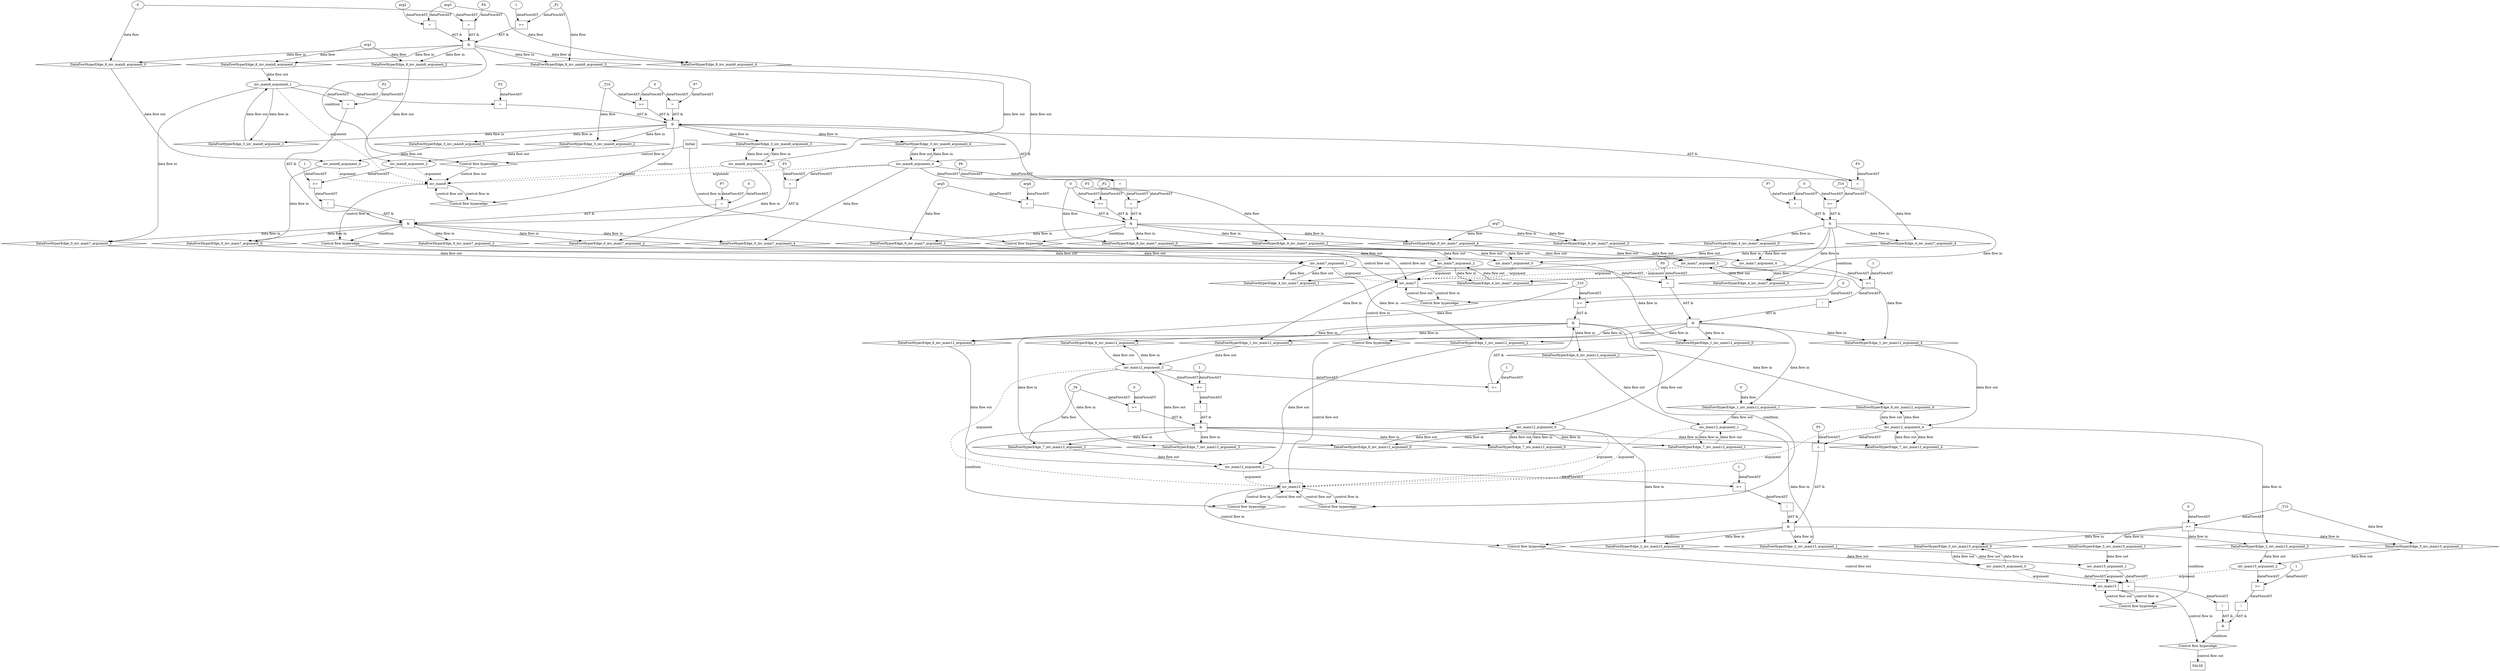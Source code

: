 digraph dag {
"inv_main12" [label="inv_main12" nodeName="inv_main12" class=cfn  shape="rect"];
"inv_main15" [label="inv_main15" nodeName="inv_main15" class=cfn  shape="rect"];
"inv_main7" [label="inv_main7" nodeName="inv_main7" class=cfn  shape="rect"];
"inv_main8" [label="inv_main8" nodeName="inv_main8" class=cfn  shape="rect"];
FALSE [label="FALSE" nodeName=FALSE class=cfn  shape="rect"];
Initial [label="Initial" nodeName=Initial class=cfn  shape="rect"];
ControlFowHyperEdge_0 [label="Control flow hyperedge" nodeName=ControlFowHyperEdge_0 class=controlFlowHyperEdge shape="diamond"];
"inv_main8" -> ControlFowHyperEdge_0 [label="control flow in"]
ControlFowHyperEdge_0 -> "inv_main7" [label="control flow out"]
ControlFowHyperEdge_1 [label="Control flow hyperedge" nodeName=ControlFowHyperEdge_1 class=controlFlowHyperEdge shape="diamond"];
"inv_main7" -> ControlFowHyperEdge_1 [label="control flow in"]
ControlFowHyperEdge_1 -> "inv_main12" [label="control flow out"]
ControlFowHyperEdge_2 [label="Control flow hyperedge" nodeName=ControlFowHyperEdge_2 class=controlFlowHyperEdge shape="diamond"];
"inv_main12" -> ControlFowHyperEdge_2 [label="control flow in"]
ControlFowHyperEdge_2 -> "inv_main15" [label="control flow out"]
ControlFowHyperEdge_3 [label="Control flow hyperedge" nodeName=ControlFowHyperEdge_3 class=controlFlowHyperEdge shape="diamond"];
"inv_main8" -> ControlFowHyperEdge_3 [label="control flow in"]
ControlFowHyperEdge_3 -> "inv_main8" [label="control flow out"]
ControlFowHyperEdge_4 [label="Control flow hyperedge" nodeName=ControlFowHyperEdge_4 class=controlFlowHyperEdge shape="diamond"];
"inv_main7" -> ControlFowHyperEdge_4 [label="control flow in"]
ControlFowHyperEdge_4 -> "inv_main7" [label="control flow out"]
ControlFowHyperEdge_5 [label="Control flow hyperedge" nodeName=ControlFowHyperEdge_5 class=controlFlowHyperEdge shape="diamond"];
"inv_main15" -> ControlFowHyperEdge_5 [label="control flow in"]
ControlFowHyperEdge_5 -> "inv_main15" [label="control flow out"]
ControlFowHyperEdge_6 [label="Control flow hyperedge" nodeName=ControlFowHyperEdge_6 class=controlFlowHyperEdge shape="diamond"];
"inv_main12" -> ControlFowHyperEdge_6 [label="control flow in"]
ControlFowHyperEdge_6 -> "inv_main12" [label="control flow out"]
ControlFowHyperEdge_7 [label="Control flow hyperedge" nodeName=ControlFowHyperEdge_7 class=controlFlowHyperEdge shape="diamond"];
"inv_main12" -> ControlFowHyperEdge_7 [label="control flow in"]
ControlFowHyperEdge_7 -> "inv_main12" [label="control flow out"]
ControlFowHyperEdge_8 [label="Control flow hyperedge" nodeName=ControlFowHyperEdge_8 class=controlFlowHyperEdge shape="diamond"];
"Initial" -> ControlFowHyperEdge_8 [label="control flow in"]
ControlFowHyperEdge_8 -> "inv_main8" [label="control flow out"]
ControlFowHyperEdge_9 [label="Control flow hyperedge" nodeName=ControlFowHyperEdge_9 class=controlFlowHyperEdge shape="diamond"];
"Initial" -> ControlFowHyperEdge_9 [label="control flow in"]
ControlFowHyperEdge_9 -> "inv_main7" [label="control flow out"]
ControlFowHyperEdge_10 [label="Control flow hyperedge" nodeName=ControlFowHyperEdge_10 class=controlFlowHyperEdge shape="diamond"];
"inv_main15" -> ControlFowHyperEdge_10 [label="control flow in"]
ControlFowHyperEdge_10 -> "FALSE" [label="control flow out"]
"inv_main7_argument_0" [label="inv_main7_argument_0" nodeName=argument0 class=argument  head="inv_main7" shape="oval"];
"inv_main7_argument_0" -> "inv_main7"[label="argument" style="dashed"]
"inv_main7_argument_1" [label="inv_main7_argument_1" nodeName=argument1 class=argument  head="inv_main7" shape="oval"];
"inv_main7_argument_1" -> "inv_main7"[label="argument" style="dashed"]
"inv_main7_argument_2" [label="inv_main7_argument_2" nodeName=argument2 class=argument  head="inv_main7" shape="oval"];
"inv_main7_argument_2" -> "inv_main7"[label="argument" style="dashed"]
"inv_main7_argument_3" [label="inv_main7_argument_3" nodeName=argument3 class=argument  head="inv_main7" shape="oval"];
"inv_main7_argument_3" -> "inv_main7"[label="argument" style="dashed"]
"inv_main7_argument_4" [label="inv_main7_argument_4" nodeName=argument4 class=argument  head="inv_main7" shape="oval"];
"inv_main7_argument_4" -> "inv_main7"[label="argument" style="dashed"]
"inv_main8_argument_0" [label="inv_main8_argument_0" nodeName=argument0 class=argument  head="inv_main8" shape="oval"];
"inv_main8_argument_0" -> "inv_main8"[label="argument" style="dashed"]
"inv_main8_argument_1" [label="inv_main8_argument_1" nodeName=argument1 class=argument  head="inv_main8" shape="oval"];
"inv_main8_argument_1" -> "inv_main8"[label="argument" style="dashed"]
"inv_main8_argument_2" [label="inv_main8_argument_2" nodeName=argument2 class=argument  head="inv_main8" shape="oval"];
"inv_main8_argument_2" -> "inv_main8"[label="argument" style="dashed"]
"inv_main8_argument_3" [label="inv_main8_argument_3" nodeName=argument3 class=argument  head="inv_main8" shape="oval"];
"inv_main8_argument_3" -> "inv_main8"[label="argument" style="dashed"]
"inv_main8_argument_4" [label="inv_main8_argument_4" nodeName=argument4 class=argument  head="inv_main8" shape="oval"];
"inv_main8_argument_4" -> "inv_main8"[label="argument" style="dashed"]
"inv_main12_argument_0" [label="inv_main12_argument_0" nodeName=argument0 class=argument  head="inv_main12" shape="oval"];
"inv_main12_argument_0" -> "inv_main12"[label="argument" style="dashed"]
"inv_main12_argument_1" [label="inv_main12_argument_1" nodeName=argument1 class=argument  head="inv_main12" shape="oval"];
"inv_main12_argument_1" -> "inv_main12"[label="argument" style="dashed"]
"inv_main12_argument_2" [label="inv_main12_argument_2" nodeName=argument2 class=argument  head="inv_main12" shape="oval"];
"inv_main12_argument_2" -> "inv_main12"[label="argument" style="dashed"]
"inv_main12_argument_3" [label="inv_main12_argument_3" nodeName=argument3 class=argument  head="inv_main12" shape="oval"];
"inv_main12_argument_3" -> "inv_main12"[label="argument" style="dashed"]
"inv_main12_argument_4" [label="inv_main12_argument_4" nodeName=argument4 class=argument  head="inv_main12" shape="oval"];
"inv_main12_argument_4" -> "inv_main12"[label="argument" style="dashed"]
"inv_main15_argument_0" [label="inv_main15_argument_0" nodeName=argument0 class=argument  head="inv_main15" shape="oval"];
"inv_main15_argument_0" -> "inv_main15"[label="argument" style="dashed"]
"inv_main15_argument_1" [label="inv_main15_argument_1" nodeName=argument1 class=argument  head="inv_main15" shape="oval"];
"inv_main15_argument_1" -> "inv_main15"[label="argument" style="dashed"]
"inv_main15_argument_2" [label="inv_main15_argument_2" nodeName=argument2 class=argument  head="inv_main15" shape="oval"];
"inv_main15_argument_2" -> "inv_main15"[label="argument" style="dashed"]

"xxxinv_main7___inv_main8_0xxx_and" [label="&" nodeName="xxxinv_main7___inv_main8_0xxx_and" class=Operator shape="rect"];
"xxxinv_main7___inv_main8_0xxxguard_0_node_0" [label="!" nodeName="xxxinv_main7___inv_main8_0xxxguard_0_node_0" class=Operator shape="rect"];
"xxxinv_main7___inv_main8_0xxxguard_0_node_1" [label=">=" nodeName="xxxinv_main7___inv_main8_0xxxguard_0_node_1" class=Operator  shape="rect"];
"xxxinv_main7___inv_main8_0xxxguard_0_node_3" [label="1" nodeName="xxxinv_main7___inv_main8_0xxxguard_0_node_3" class=Literal ];
"xxxinv_main7___inv_main8_0xxxguard_0_node_1" -> "xxxinv_main7___inv_main8_0xxxguard_0_node_0"[label="dataFlowAST"]
"inv_main8_argument_2" -> "xxxinv_main7___inv_main8_0xxxguard_0_node_1"[label="dataFlowAST"]
"xxxinv_main7___inv_main8_0xxxguard_0_node_3" -> "xxxinv_main7___inv_main8_0xxxguard_0_node_1"[label="dataFlowAST"]

"xxxinv_main7___inv_main8_0xxxguard_0_node_0" -> "xxxinv_main7___inv_main8_0xxx_and" [label="AST &"];
"xxxinv_main7___inv_main8_0xxxguard1_node_0" [label="=" nodeName="xxxinv_main7___inv_main8_0xxxguard1_node_0" class=Operator  shape="rect"];
"xxxinv_main7___inv_main8_0xxxguard1_node_1" [label="P2" nodeName="xxxinv_main7___inv_main8_0xxxguard1_node_1" class=Constant ];
"xxxinv_main7___inv_main8_0xxxguard1_node_1" -> "xxxinv_main7___inv_main8_0xxxguard1_node_0"[label="dataFlowAST"]
"inv_main8_argument_1" -> "xxxinv_main7___inv_main8_0xxxguard1_node_0"[label="dataFlowAST"]

"xxxinv_main7___inv_main8_0xxxguard1_node_0" -> "xxxinv_main7___inv_main8_0xxx_and" [label="AST &"];
"xxxinv_main7___inv_main8_0xxxguard2_node_0" [label="=" nodeName="xxxinv_main7___inv_main8_0xxxguard2_node_0" class=Operator  shape="rect"];
"xxxinv_main7___inv_main8_0xxxguard2_node_1" [label="P7" nodeName="xxxinv_main7___inv_main8_0xxxguard2_node_1" class=Constant ];
"xxxinv_main7___inv_main8_0xxxguard2_node_2" [label="0" nodeName="xxxinv_main7___inv_main8_0xxxguard2_node_2" class=Literal ];
"xxxinv_main7___inv_main8_0xxxguard2_node_1" -> "xxxinv_main7___inv_main8_0xxxguard2_node_0"[label="dataFlowAST"]
"xxxinv_main7___inv_main8_0xxxguard2_node_2" -> "xxxinv_main7___inv_main8_0xxxguard2_node_0"[label="dataFlowAST"]

"xxxinv_main7___inv_main8_0xxxguard2_node_0" -> "xxxinv_main7___inv_main8_0xxx_and" [label="AST &"];
"xxxinv_main7___inv_main8_0xxxguard3_node_0" [label="=" nodeName="xxxinv_main7___inv_main8_0xxxguard3_node_0" class=Operator  shape="rect"];
"xxxinv_main7___inv_main8_0xxxguard3_node_1" [label="P3" nodeName="xxxinv_main7___inv_main8_0xxxguard3_node_1" class=Constant ];
"xxxinv_main7___inv_main8_0xxxguard3_node_1" -> "xxxinv_main7___inv_main8_0xxxguard3_node_0"[label="dataFlowAST"]
"inv_main8_argument_4" -> "xxxinv_main7___inv_main8_0xxxguard3_node_0"[label="dataFlowAST"]

"xxxinv_main7___inv_main8_0xxxguard3_node_0" -> "xxxinv_main7___inv_main8_0xxx_and" [label="AST &"];
"xxxinv_main7___inv_main8_0xxx_and" -> "ControlFowHyperEdge_0" [label="condition"];

"inv_main8_argument_4" -> "DataFowHyperEdge_0_inv_main7_argument_4" [label="data flow"];
"xxxinv_main12___inv_main7_1xxx_and" [label="&" nodeName="xxxinv_main12___inv_main7_1xxx_and" class=Operator shape="rect"];
"xxxinv_main12___inv_main7_1xxxguard_0_node_0" [label="!" nodeName="xxxinv_main12___inv_main7_1xxxguard_0_node_0" class=Operator shape="rect"];
"xxxinv_main12___inv_main7_1xxxguard_0_node_1" [label=">=" nodeName="xxxinv_main12___inv_main7_1xxxguard_0_node_1" class=Operator  shape="rect"];
"xxxinv_main12___inv_main7_1xxxguard_0_node_3" [label="1" nodeName="xxxinv_main12___inv_main7_1xxxguard_0_node_3" class=Literal ];
"xxxinv_main12___inv_main7_1xxxguard_0_node_1" -> "xxxinv_main12___inv_main7_1xxxguard_0_node_0"[label="dataFlowAST"]
"inv_main7_argument_4" -> "xxxinv_main12___inv_main7_1xxxguard_0_node_1"[label="dataFlowAST"]
"xxxinv_main12___inv_main7_1xxxguard_0_node_3" -> "xxxinv_main12___inv_main7_1xxxguard_0_node_1"[label="dataFlowAST"]

"xxxinv_main12___inv_main7_1xxxguard_0_node_0" -> "xxxinv_main12___inv_main7_1xxx_and" [label="AST &"];
"xxxinv_main12___inv_main7_1xxxguard1_node_0" [label="=" nodeName="xxxinv_main12___inv_main7_1xxxguard1_node_0" class=Operator  shape="rect"];
"xxxinv_main12___inv_main7_1xxxguard1_node_1" [label="P0" nodeName="xxxinv_main12___inv_main7_1xxxguard1_node_1" class=Constant ];
"xxxinv_main12___inv_main7_1xxxguard1_node_1" -> "xxxinv_main12___inv_main7_1xxxguard1_node_0"[label="dataFlowAST"]
"inv_main7_argument_1" -> "xxxinv_main12___inv_main7_1xxxguard1_node_0"[label="dataFlowAST"]

"xxxinv_main12___inv_main7_1xxxguard1_node_0" -> "xxxinv_main12___inv_main7_1xxx_and" [label="AST &"];
"xxxinv_main12___inv_main7_1xxx_and" -> "ControlFowHyperEdge_1" [label="condition"];
"xxxinv_main12___inv_main7_1xxxdataFlow_0_node_0" [label="0" nodeName="xxxinv_main12___inv_main7_1xxxdataFlow_0_node_0" class=Literal ];

"xxxinv_main12___inv_main7_1xxxdataFlow_0_node_0" -> "DataFowHyperEdge_1_inv_main12_argument_1" [label="data flow"];

"inv_main7_argument_3" -> "DataFowHyperEdge_1_inv_main12_argument_4" [label="data flow"];
"xxxinv_main15___inv_main12_2xxx_and" [label="&" nodeName="xxxinv_main15___inv_main12_2xxx_and" class=Operator shape="rect"];
"xxxinv_main15___inv_main12_2xxxguard_0_node_0" [label="!" nodeName="xxxinv_main15___inv_main12_2xxxguard_0_node_0" class=Operator shape="rect"];
"xxxinv_main15___inv_main12_2xxxguard_0_node_1" [label=">=" nodeName="xxxinv_main15___inv_main12_2xxxguard_0_node_1" class=Operator  shape="rect"];
"xxxinv_main15___inv_main12_2xxxguard_0_node_3" [label="1" nodeName="xxxinv_main15___inv_main12_2xxxguard_0_node_3" class=Literal ];
"xxxinv_main15___inv_main12_2xxxguard_0_node_1" -> "xxxinv_main15___inv_main12_2xxxguard_0_node_0"[label="dataFlowAST"]
"inv_main12_argument_2" -> "xxxinv_main15___inv_main12_2xxxguard_0_node_1"[label="dataFlowAST"]
"xxxinv_main15___inv_main12_2xxxguard_0_node_3" -> "xxxinv_main15___inv_main12_2xxxguard_0_node_1"[label="dataFlowAST"]

"xxxinv_main15___inv_main12_2xxxguard_0_node_0" -> "xxxinv_main15___inv_main12_2xxx_and" [label="AST &"];
"xxxinv_main15___inv_main12_2xxxguard1_node_0" [label="=" nodeName="xxxinv_main15___inv_main12_2xxxguard1_node_0" class=Operator  shape="rect"];
"xxxinv_main15___inv_main12_2xxxguard1_node_1" [label="P5" nodeName="xxxinv_main15___inv_main12_2xxxguard1_node_1" class=Constant ];
"xxxinv_main15___inv_main12_2xxxguard1_node_1" -> "xxxinv_main15___inv_main12_2xxxguard1_node_0"[label="dataFlowAST"]
"inv_main12_argument_4" -> "xxxinv_main15___inv_main12_2xxxguard1_node_0"[label="dataFlowAST"]

"xxxinv_main15___inv_main12_2xxxguard1_node_0" -> "xxxinv_main15___inv_main12_2xxx_and" [label="AST &"];
"xxxinv_main15___inv_main12_2xxx_and" -> "ControlFowHyperEdge_2" [label="condition"];
"xxxinv_main8___inv_main8_3xxx_and" [label="&" nodeName="xxxinv_main8___inv_main8_3xxx_and" class=Operator shape="rect"];
"xxxinv_main8___inv_main8_3xxxguard4_node_0" [label="=" nodeName="xxxinv_main8___inv_main8_3xxxguard4_node_0" class=Operator  shape="rect"];
"xxxinv_main8___inv_main8_3xxxguard4_node_1" [label="P6" nodeName="xxxinv_main8___inv_main8_3xxxguard4_node_1" class=Constant ];
"xxxinv_main8___inv_main8_3xxxguard4_node_1" -> "xxxinv_main8___inv_main8_3xxxguard4_node_0"[label="dataFlowAST"]
"inv_main8_argument_4" -> "xxxinv_main8___inv_main8_3xxxguard4_node_0"[label="dataFlowAST"]

"xxxinv_main8___inv_main8_3xxxguard4_node_0" -> "xxxinv_main8___inv_main8_3xxx_and" [label="AST &"];
"xxxinv_main8___inv_main8_3xxxguard3_node_0" [label="=" nodeName="xxxinv_main8___inv_main8_3xxxguard3_node_0" class=Operator  shape="rect"];
"xxxinv_main8___inv_main8_3xxxguard3_node_1" [label="P2" nodeName="xxxinv_main8___inv_main8_3xxxguard3_node_1" class=Constant ];
"xxxinv_main8___inv_main8_3xxxguard3_node_1" -> "xxxinv_main8___inv_main8_3xxxguard3_node_0"[label="dataFlowAST"]
"inv_main8_argument_1" -> "xxxinv_main8___inv_main8_3xxxguard3_node_0"[label="dataFlowAST"]

"xxxinv_main8___inv_main8_3xxxguard3_node_0" -> "xxxinv_main8___inv_main8_3xxx_and" [label="AST &"];
"xxxinv_main8___inv_main8_3xxxguard_0_node_0" [label="=" nodeName="xxxinv_main8___inv_main8_3xxxguard_0_node_0" class=Operator  shape="rect"];
"xxxinv_main8___inv_main8_3xxxguard_0_node_1" [label="P3" nodeName="xxxinv_main8___inv_main8_3xxxguard_0_node_1" class=Constant ];
"xxxinv_main8___inv_main8_3xxxguard_0_node_1" -> "xxxinv_main8___inv_main8_3xxxguard_0_node_0"[label="dataFlowAST"]
"inv_main8_argument_4" -> "xxxinv_main8___inv_main8_3xxxguard_0_node_0"[label="dataFlowAST"]

"xxxinv_main8___inv_main8_3xxxguard_0_node_0" -> "xxxinv_main8___inv_main8_3xxx_and" [label="AST &"];
"xxxinv_main8___inv_main8_3xxxguard1_node_0" [label="=" nodeName="xxxinv_main8___inv_main8_3xxxguard1_node_0" class=Operator  shape="rect"];
"xxxinv_main8___inv_main8_3xxxguard1_node_1" [label="P7" nodeName="xxxinv_main8___inv_main8_3xxxguard1_node_1" class=Constant ];
"xxxinv_main8___inv_main8_3xxxguard1_node_2" [label="0" nodeName="xxxinv_main8___inv_main8_3xxxguard1_node_2" class=Literal ];
"xxxinv_main8___inv_main8_3xxxguard1_node_1" -> "xxxinv_main8___inv_main8_3xxxguard1_node_0"[label="dataFlowAST"]
"xxxinv_main8___inv_main8_3xxxguard1_node_2" -> "xxxinv_main8___inv_main8_3xxxguard1_node_0"[label="dataFlowAST"]

"xxxinv_main8___inv_main8_3xxxguard1_node_0" -> "xxxinv_main8___inv_main8_3xxx_and" [label="AST &"];
"xxxinv_main8___inv_main8_3xxxguard2_node_0" [label=">=" nodeName="xxxinv_main8___inv_main8_3xxxguard2_node_0" class=Operator  shape="rect"];
"xxxinv_main8___inv_main8_3xxxdataFlow_0_node_0" -> "xxxinv_main8___inv_main8_3xxxguard2_node_0"[label="dataFlowAST"]
"xxxinv_main8___inv_main8_3xxxguard1_node_2" -> "xxxinv_main8___inv_main8_3xxxguard2_node_0"[label="dataFlowAST"]

"xxxinv_main8___inv_main8_3xxxguard2_node_0" -> "xxxinv_main8___inv_main8_3xxx_and" [label="AST &"];
"xxxinv_main8___inv_main8_3xxx_and" -> "ControlFowHyperEdge_3" [label="condition"];
"xxxinv_main8___inv_main8_3xxxdataFlow_0_node_0" [label="_T10" nodeName="xxxinv_main8___inv_main8_3xxxdataFlow_0_node_0" class=Constant ];

"xxxinv_main8___inv_main8_3xxxdataFlow_0_node_0" -> "DataFowHyperEdge_3_inv_main8_argument_2" [label="data flow"];
"xxxinv_main7___inv_main7_4xxx_and" [label="&" nodeName="xxxinv_main7___inv_main7_4xxx_and" class=Operator shape="rect"];
"xxxinv_main7___inv_main7_4xxxguard_0_node_0" [label=">=" nodeName="xxxinv_main7___inv_main7_4xxxguard_0_node_0" class=Operator  shape="rect"];
"xxxinv_main7___inv_main7_4xxxguard_0_node_2" [label="0" nodeName="xxxinv_main7___inv_main7_4xxxguard_0_node_2" class=Literal ];
"xxxinv_main7___inv_main7_4xxxdataFlow2_node_0" -> "xxxinv_main7___inv_main7_4xxxguard_0_node_0"[label="dataFlowAST"]
"xxxinv_main7___inv_main7_4xxxguard_0_node_2" -> "xxxinv_main7___inv_main7_4xxxguard_0_node_0"[label="dataFlowAST"]

"xxxinv_main7___inv_main7_4xxxguard_0_node_0" -> "xxxinv_main7___inv_main7_4xxx_and" [label="AST &"];
"xxxinv_main7___inv_main7_4xxxguard1_node_0" [label="=" nodeName="xxxinv_main7___inv_main7_4xxxguard1_node_0" class=Operator  shape="rect"];
"xxxinv_main7___inv_main7_4xxxguard1_node_1" [label="P7" nodeName="xxxinv_main7___inv_main7_4xxxguard1_node_1" class=Constant ];
"xxxinv_main7___inv_main7_4xxxguard1_node_1" -> "xxxinv_main7___inv_main7_4xxxguard1_node_0"[label="dataFlowAST"]
"xxxinv_main7___inv_main7_4xxxguard_0_node_2" -> "xxxinv_main7___inv_main7_4xxxguard1_node_0"[label="dataFlowAST"]

"xxxinv_main7___inv_main7_4xxxguard1_node_0" -> "xxxinv_main7___inv_main7_4xxx_and" [label="AST &"];
"xxxinv_main7___inv_main7_4xxx_and" -> "ControlFowHyperEdge_4" [label="condition"];

"inv_main7_argument_1" -> "DataFowHyperEdge_4_inv_main7_argument_1" [label="data flow"];

"inv_main7_argument_3" -> "DataFowHyperEdge_4_inv_main7_argument_3" [label="data flow"];
"xxxinv_main7___inv_main7_4xxxdataFlow2_node_0" [label="_T10" nodeName="xxxinv_main7___inv_main7_4xxxdataFlow2_node_0" class=Constant ];

"xxxinv_main7___inv_main7_4xxxdataFlow2_node_0" -> "DataFowHyperEdge_4_inv_main7_argument_4" [label="data flow"];
"xxxinv_main15___inv_main15_5xxxguard_0_node_0" [label=">=" nodeName="xxxinv_main15___inv_main15_5xxxguard_0_node_0" class=Operator  shape="rect"];
"xxxinv_main15___inv_main15_5xxxguard_0_node_2" [label="0" nodeName="xxxinv_main15___inv_main15_5xxxguard_0_node_2" class=Literal ];
"xxxinv_main15___inv_main15_5xxxdataFlow_0_node_0" -> "xxxinv_main15___inv_main15_5xxxguard_0_node_0"[label="dataFlowAST"]
"xxxinv_main15___inv_main15_5xxxguard_0_node_2" -> "xxxinv_main15___inv_main15_5xxxguard_0_node_0"[label="dataFlowAST"]

"xxxinv_main15___inv_main15_5xxxguard_0_node_0" -> "ControlFowHyperEdge_5" [label="condition"];
"xxxinv_main15___inv_main15_5xxxdataFlow_0_node_0" [label="_T10" nodeName="xxxinv_main15___inv_main15_5xxxdataFlow_0_node_0" class=Constant ];

"xxxinv_main15___inv_main15_5xxxdataFlow_0_node_0" -> "DataFowHyperEdge_5_inv_main15_argument_2" [label="data flow"];
"xxxinv_main12___inv_main12_6xxx_and" [label="&" nodeName="xxxinv_main12___inv_main12_6xxx_and" class=Operator shape="rect"];
"xxxinv_main12___inv_main12_6xxxguard_0_node_0" [label=">=" nodeName="xxxinv_main12___inv_main12_6xxxguard_0_node_0" class=Operator  shape="rect"];
"xxxinv_main12___inv_main12_6xxxguard_0_node_2" [label="0" nodeName="xxxinv_main12___inv_main12_6xxxguard_0_node_2" class=Literal ];
"xxxinv_main12___inv_main12_6xxxdataFlow_0_node_0" -> "xxxinv_main12___inv_main12_6xxxguard_0_node_0"[label="dataFlowAST"]
"xxxinv_main12___inv_main12_6xxxguard_0_node_2" -> "xxxinv_main12___inv_main12_6xxxguard_0_node_0"[label="dataFlowAST"]

"xxxinv_main12___inv_main12_6xxxguard_0_node_0" -> "xxxinv_main12___inv_main12_6xxx_and" [label="AST &"];
"xxxinv_main12___inv_main12_6xxxguard1_node_0" [label=">=" nodeName="xxxinv_main12___inv_main12_6xxxguard1_node_0" class=Operator  shape="rect"];
"xxxinv_main12___inv_main12_6xxxguard1_node_2" [label="1" nodeName="xxxinv_main12___inv_main12_6xxxguard1_node_2" class=Literal ];
"inv_main12_argument_3" -> "xxxinv_main12___inv_main12_6xxxguard1_node_0"[label="dataFlowAST"]
"xxxinv_main12___inv_main12_6xxxguard1_node_2" -> "xxxinv_main12___inv_main12_6xxxguard1_node_0"[label="dataFlowAST"]

"xxxinv_main12___inv_main12_6xxxguard1_node_0" -> "xxxinv_main12___inv_main12_6xxx_and" [label="AST &"];
"xxxinv_main12___inv_main12_6xxx_and" -> "ControlFowHyperEdge_6" [label="condition"];
"xxxinv_main12___inv_main12_6xxxdataFlow_0_node_0" [label="_T10" nodeName="xxxinv_main12___inv_main12_6xxxdataFlow_0_node_0" class=Constant ];

"xxxinv_main12___inv_main12_6xxxdataFlow_0_node_0" -> "DataFowHyperEdge_6_inv_main12_argument_2" [label="data flow"];

"inv_main12_argument_4" -> "DataFowHyperEdge_6_inv_main12_argument_4" [label="data flow"];
"xxxinv_main12___inv_main12_7xxx_and" [label="&" nodeName="xxxinv_main12___inv_main12_7xxx_and" class=Operator shape="rect"];
"xxxinv_main12___inv_main12_7xxxguard_0_node_0" [label=">=" nodeName="xxxinv_main12___inv_main12_7xxxguard_0_node_0" class=Operator  shape="rect"];
"xxxinv_main12___inv_main12_7xxxguard_0_node_2" [label="0" nodeName="xxxinv_main12___inv_main12_7xxxguard_0_node_2" class=Literal ];
"xxxinv_main12___inv_main12_7xxxdataFlow_0_node_0" -> "xxxinv_main12___inv_main12_7xxxguard_0_node_0"[label="dataFlowAST"]
"xxxinv_main12___inv_main12_7xxxguard_0_node_2" -> "xxxinv_main12___inv_main12_7xxxguard_0_node_0"[label="dataFlowAST"]

"xxxinv_main12___inv_main12_7xxxguard_0_node_0" -> "xxxinv_main12___inv_main12_7xxx_and" [label="AST &"];
"xxxinv_main12___inv_main12_7xxxguard1_node_0" [label="!" nodeName="xxxinv_main12___inv_main12_7xxxguard1_node_0" class=Operator shape="rect"];
"xxxinv_main12___inv_main12_7xxxguard1_node_1" [label=">=" nodeName="xxxinv_main12___inv_main12_7xxxguard1_node_1" class=Operator  shape="rect"];
"xxxinv_main12___inv_main12_7xxxguard1_node_3" [label="1" nodeName="xxxinv_main12___inv_main12_7xxxguard1_node_3" class=Literal ];
"xxxinv_main12___inv_main12_7xxxguard1_node_1" -> "xxxinv_main12___inv_main12_7xxxguard1_node_0"[label="dataFlowAST"]
"inv_main12_argument_3" -> "xxxinv_main12___inv_main12_7xxxguard1_node_1"[label="dataFlowAST"]
"xxxinv_main12___inv_main12_7xxxguard1_node_3" -> "xxxinv_main12___inv_main12_7xxxguard1_node_1"[label="dataFlowAST"]

"xxxinv_main12___inv_main12_7xxxguard1_node_0" -> "xxxinv_main12___inv_main12_7xxx_and" [label="AST &"];
"xxxinv_main12___inv_main12_7xxx_and" -> "ControlFowHyperEdge_7" [label="condition"];
"xxxinv_main12___inv_main12_7xxxdataFlow_0_node_0" [label="_T9" nodeName="xxxinv_main12___inv_main12_7xxxdataFlow_0_node_0" class=Constant ];

"xxxinv_main12___inv_main12_7xxxdataFlow_0_node_0" -> "DataFowHyperEdge_7_inv_main12_argument_2" [label="data flow"];

"inv_main12_argument_4" -> "DataFowHyperEdge_7_inv_main12_argument_4" [label="data flow"];
"xxxinv_main8___Initial_8xxx_and" [label="&" nodeName="xxxinv_main8___Initial_8xxx_and" class=Operator shape="rect"];
"xxxinv_main8___Initial_8xxxguard_0_node_0" [label=">=" nodeName="xxxinv_main8___Initial_8xxxguard_0_node_0" class=Operator  shape="rect"];
"xxxinv_main8___Initial_8xxxguard_0_node_2" [label="1" nodeName="xxxinv_main8___Initial_8xxxguard_0_node_2" class=Literal ];
"xxxinv_main8___Initial_8xxxdataFlow2_node_0" -> "xxxinv_main8___Initial_8xxxguard_0_node_0"[label="dataFlowAST"]
"xxxinv_main8___Initial_8xxxguard_0_node_2" -> "xxxinv_main8___Initial_8xxxguard_0_node_0"[label="dataFlowAST"]

"xxxinv_main8___Initial_8xxxguard_0_node_0" -> "xxxinv_main8___Initial_8xxx_and" [label="AST &"];
"xxxinv_main8___Initial_8xxxguard1_node_0" [label="=" nodeName="xxxinv_main8___Initial_8xxxguard1_node_0" class=Operator  shape="rect"];
"xxxinv_main8___Initial_8xxxguard1_node_1" [label="P4" nodeName="xxxinv_main8___Initial_8xxxguard1_node_1" class=Constant ];
"xxxinv_main8___Initial_8xxxguard1_node_1" -> "xxxinv_main8___Initial_8xxxguard1_node_0"[label="dataFlowAST"]
"xxxinv_main8___Initial_8xxxdataFlow4_node_0" -> "xxxinv_main8___Initial_8xxxguard1_node_0"[label="dataFlowAST"]

"xxxinv_main8___Initial_8xxxguard1_node_0" -> "xxxinv_main8___Initial_8xxx_and" [label="AST &"];
"xxxinv_main8___Initial_8xxxguard2_node_0" [label="=" nodeName="xxxinv_main8___Initial_8xxxguard2_node_0" class=Operator  shape="rect"];
"xxxinv_main8___Initial_8xxxguard2_node_1" [label="arg2" nodeName="xxxinv_main8___Initial_8xxxguard2_node_1" class=Constant ];
"xxxinv_main8___Initial_8xxxguard2_node_1" -> "xxxinv_main8___Initial_8xxxguard2_node_0"[label="dataFlowAST"]
"xxxinv_main8___Initial_8xxxdataFlow3_node_0" -> "xxxinv_main8___Initial_8xxxguard2_node_0"[label="dataFlowAST"]

"xxxinv_main8___Initial_8xxxguard2_node_0" -> "xxxinv_main8___Initial_8xxx_and" [label="AST &"];
"xxxinv_main8___Initial_8xxx_and" -> "ControlFowHyperEdge_8" [label="condition"];
"xxxinv_main8___Initial_8xxxdataFlow_0_node_0" [label="arg1" nodeName="xxxinv_main8___Initial_8xxxdataFlow_0_node_0" class=Constant ];

"xxxinv_main8___Initial_8xxxdataFlow_0_node_0" -> "DataFowHyperEdge_8_inv_main8_argument_1" [label="data flow"];

"xxxinv_main8___Initial_8xxxdataFlow_0_node_0" -> "DataFowHyperEdge_8_inv_main8_argument_2" [label="data flow"];
"xxxinv_main8___Initial_8xxxdataFlow2_node_0" [label="_P1" nodeName="xxxinv_main8___Initial_8xxxdataFlow2_node_0" class=Constant ];

"xxxinv_main8___Initial_8xxxdataFlow2_node_0" -> "DataFowHyperEdge_8_inv_main8_argument_3" [label="data flow"];
"xxxinv_main8___Initial_8xxxdataFlow3_node_0" [label="arg3" nodeName="xxxinv_main8___Initial_8xxxdataFlow3_node_0" class=Constant ];

"xxxinv_main8___Initial_8xxxdataFlow3_node_0" -> "DataFowHyperEdge_8_inv_main8_argument_4" [label="data flow"];
"xxxinv_main8___Initial_8xxxdataFlow4_node_0" [label="0" nodeName="xxxinv_main8___Initial_8xxxdataFlow4_node_0" class=Literal ];

"xxxinv_main8___Initial_8xxxdataFlow4_node_0" -> "DataFowHyperEdge_8_inv_main8_argument_0" [label="data flow"];
"xxxinv_main7___Initial_9xxx_and" [label="&" nodeName="xxxinv_main7___Initial_9xxx_and" class=Operator shape="rect"];
"xxxinv_main7___Initial_9xxxguard_0_node_0" [label=">=" nodeName="xxxinv_main7___Initial_9xxxguard_0_node_0" class=Operator  shape="rect"];
"xxxinv_main7___Initial_9xxxdataFlow3_node_0" -> "xxxinv_main7___Initial_9xxxguard_0_node_0"[label="dataFlowAST"]
"xxxinv_main7___Initial_9xxxdataFlow_0_node_0" -> "xxxinv_main7___Initial_9xxxguard_0_node_0"[label="dataFlowAST"]

"xxxinv_main7___Initial_9xxxguard_0_node_0" -> "xxxinv_main7___Initial_9xxx_and" [label="AST &"];
"xxxinv_main7___Initial_9xxxguard1_node_0" [label="=" nodeName="xxxinv_main7___Initial_9xxxguard1_node_0" class=Operator  shape="rect"];
"xxxinv_main7___Initial_9xxxguard1_node_1" [label="P3" nodeName="xxxinv_main7___Initial_9xxxguard1_node_1" class=Constant ];
"xxxinv_main7___Initial_9xxxguard1_node_1" -> "xxxinv_main7___Initial_9xxxguard1_node_0"[label="dataFlowAST"]
"xxxinv_main7___Initial_9xxxdataFlow3_node_0" -> "xxxinv_main7___Initial_9xxxguard1_node_0"[label="dataFlowAST"]

"xxxinv_main7___Initial_9xxxguard1_node_0" -> "xxxinv_main7___Initial_9xxx_and" [label="AST &"];
"xxxinv_main7___Initial_9xxxguard2_node_0" [label="=" nodeName="xxxinv_main7___Initial_9xxxguard2_node_0" class=Operator  shape="rect"];
"xxxinv_main7___Initial_9xxxguard2_node_1" [label="arg4" nodeName="xxxinv_main7___Initial_9xxxguard2_node_1" class=Constant ];
"xxxinv_main7___Initial_9xxxguard2_node_1" -> "xxxinv_main7___Initial_9xxxguard2_node_0"[label="dataFlowAST"]
"xxxinv_main7___Initial_9xxxdataFlow2_node_0" -> "xxxinv_main7___Initial_9xxxguard2_node_0"[label="dataFlowAST"]

"xxxinv_main7___Initial_9xxxguard2_node_0" -> "xxxinv_main7___Initial_9xxx_and" [label="AST &"];
"xxxinv_main7___Initial_9xxx_and" -> "ControlFowHyperEdge_9" [label="condition"];
"xxxinv_main7___Initial_9xxxdataFlow_0_node_0" [label="_P2" nodeName="xxxinv_main7___Initial_9xxxdataFlow_0_node_0" class=Constant ];

"xxxinv_main7___Initial_9xxxdataFlow_0_node_0" -> "DataFowHyperEdge_9_inv_main7_argument_2" [label="data flow"];
"xxxinv_main7___Initial_9xxxdataFlow1_node_0" [label="arg7" nodeName="xxxinv_main7___Initial_9xxxdataFlow1_node_0" class=Constant ];

"xxxinv_main7___Initial_9xxxdataFlow1_node_0" -> "DataFowHyperEdge_9_inv_main7_argument_4" [label="data flow"];
"xxxinv_main7___Initial_9xxxdataFlow2_node_0" [label="arg5" nodeName="xxxinv_main7___Initial_9xxxdataFlow2_node_0" class=Constant ];

"xxxinv_main7___Initial_9xxxdataFlow2_node_0" -> "DataFowHyperEdge_9_inv_main7_argument_1" [label="data flow"];
"xxxinv_main7___Initial_9xxxdataFlow3_node_0" [label="0" nodeName="xxxinv_main7___Initial_9xxxdataFlow3_node_0" class=Literal ];

"xxxinv_main7___Initial_9xxxdataFlow3_node_0" -> "DataFowHyperEdge_9_inv_main7_argument_0" [label="data flow"];

"xxxinv_main7___Initial_9xxxdataFlow1_node_0" -> "DataFowHyperEdge_9_inv_main7_argument_3" [label="data flow"];
"xxxFALSE___inv_main15_10xxx_and" [label="&" nodeName="xxxFALSE___inv_main15_10xxx_and" class=Operator shape="rect"];
"xxxFALSE___inv_main15_10xxxguard_0_node_0" [label="!" nodeName="xxxFALSE___inv_main15_10xxxguard_0_node_0" class=Operator shape="rect"];
"xxxFALSE___inv_main15_10xxxguard_0_node_1" [label="=" nodeName="xxxFALSE___inv_main15_10xxxguard_0_node_1" class=Operator  shape="rect"];
"xxxFALSE___inv_main15_10xxxguard_0_node_1" -> "xxxFALSE___inv_main15_10xxxguard_0_node_0"[label="dataFlowAST"]
"inv_main15_argument_0" -> "xxxFALSE___inv_main15_10xxxguard_0_node_1"[label="dataFlowAST"]
"inv_main15_argument_1" -> "xxxFALSE___inv_main15_10xxxguard_0_node_1"[label="dataFlowAST"]

"xxxFALSE___inv_main15_10xxxguard_0_node_0" -> "xxxFALSE___inv_main15_10xxx_and" [label="AST &"];
"xxxFALSE___inv_main15_10xxxguard1_node_0" [label="!" nodeName="xxxFALSE___inv_main15_10xxxguard1_node_0" class=Operator shape="rect"];
"xxxFALSE___inv_main15_10xxxguard1_node_1" [label=">=" nodeName="xxxFALSE___inv_main15_10xxxguard1_node_1" class=Operator  shape="rect"];
"xxxFALSE___inv_main15_10xxxguard1_node_3" [label="1" nodeName="xxxFALSE___inv_main15_10xxxguard1_node_3" class=Literal ];
"xxxFALSE___inv_main15_10xxxguard1_node_1" -> "xxxFALSE___inv_main15_10xxxguard1_node_0"[label="dataFlowAST"]
"inv_main15_argument_2" -> "xxxFALSE___inv_main15_10xxxguard1_node_1"[label="dataFlowAST"]
"xxxFALSE___inv_main15_10xxxguard1_node_3" -> "xxxFALSE___inv_main15_10xxxguard1_node_1"[label="dataFlowAST"]

"xxxFALSE___inv_main15_10xxxguard1_node_0" -> "xxxFALSE___inv_main15_10xxx_and" [label="AST &"];
"xxxFALSE___inv_main15_10xxx_and" -> "ControlFowHyperEdge_10" [label="condition"];
"DataFowHyperEdge_0_inv_main7_argument_0" [label="DataFowHyperEdge_0_inv_main7_argument_0" nodeName="DataFowHyperEdge_0_inv_main7_argument_0" class=DataFlowHyperedge shape="diamond"];
"DataFowHyperEdge_0_inv_main7_argument_0" -> "inv_main7_argument_0"[label="data flow out"]
"xxxinv_main7___inv_main8_0xxx_and" -> "DataFowHyperEdge_0_inv_main7_argument_0"[label="data flow in"]
"DataFowHyperEdge_0_inv_main7_argument_1" [label="DataFowHyperEdge_0_inv_main7_argument_1" nodeName="DataFowHyperEdge_0_inv_main7_argument_1" class=DataFlowHyperedge shape="diamond"];
"DataFowHyperEdge_0_inv_main7_argument_1" -> "inv_main7_argument_1"[label="data flow out"]
"xxxinv_main7___inv_main8_0xxx_and" -> "DataFowHyperEdge_0_inv_main7_argument_1"[label="data flow in"]
"DataFowHyperEdge_0_inv_main7_argument_2" [label="DataFowHyperEdge_0_inv_main7_argument_2" nodeName="DataFowHyperEdge_0_inv_main7_argument_2" class=DataFlowHyperedge shape="diamond"];
"DataFowHyperEdge_0_inv_main7_argument_2" -> "inv_main7_argument_2"[label="data flow out"]
"xxxinv_main7___inv_main8_0xxx_and" -> "DataFowHyperEdge_0_inv_main7_argument_2"[label="data flow in"]
"DataFowHyperEdge_0_inv_main7_argument_3" [label="DataFowHyperEdge_0_inv_main7_argument_3" nodeName="DataFowHyperEdge_0_inv_main7_argument_3" class=DataFlowHyperedge shape="diamond"];
"DataFowHyperEdge_0_inv_main7_argument_3" -> "inv_main7_argument_3"[label="data flow out"]
"xxxinv_main7___inv_main8_0xxx_and" -> "DataFowHyperEdge_0_inv_main7_argument_3"[label="data flow in"]
"DataFowHyperEdge_0_inv_main7_argument_4" [label="DataFowHyperEdge_0_inv_main7_argument_4" nodeName="DataFowHyperEdge_0_inv_main7_argument_4" class=DataFlowHyperedge shape="diamond"];
"DataFowHyperEdge_0_inv_main7_argument_4" -> "inv_main7_argument_4"[label="data flow out"]
"xxxinv_main7___inv_main8_0xxx_and" -> "DataFowHyperEdge_0_inv_main7_argument_4"[label="data flow in"]
"DataFowHyperEdge_1_inv_main12_argument_0" [label="DataFowHyperEdge_1_inv_main12_argument_0" nodeName="DataFowHyperEdge_1_inv_main12_argument_0" class=DataFlowHyperedge shape="diamond"];
"DataFowHyperEdge_1_inv_main12_argument_0" -> "inv_main12_argument_0"[label="data flow out"]
"xxxinv_main12___inv_main7_1xxx_and" -> "DataFowHyperEdge_1_inv_main12_argument_0"[label="data flow in"]
"DataFowHyperEdge_1_inv_main12_argument_1" [label="DataFowHyperEdge_1_inv_main12_argument_1" nodeName="DataFowHyperEdge_1_inv_main12_argument_1" class=DataFlowHyperedge shape="diamond"];
"DataFowHyperEdge_1_inv_main12_argument_1" -> "inv_main12_argument_1"[label="data flow out"]
"xxxinv_main12___inv_main7_1xxx_and" -> "DataFowHyperEdge_1_inv_main12_argument_1"[label="data flow in"]
"DataFowHyperEdge_1_inv_main12_argument_2" [label="DataFowHyperEdge_1_inv_main12_argument_2" nodeName="DataFowHyperEdge_1_inv_main12_argument_2" class=DataFlowHyperedge shape="diamond"];
"DataFowHyperEdge_1_inv_main12_argument_2" -> "inv_main12_argument_2"[label="data flow out"]
"xxxinv_main12___inv_main7_1xxx_and" -> "DataFowHyperEdge_1_inv_main12_argument_2"[label="data flow in"]
"DataFowHyperEdge_1_inv_main12_argument_3" [label="DataFowHyperEdge_1_inv_main12_argument_3" nodeName="DataFowHyperEdge_1_inv_main12_argument_3" class=DataFlowHyperedge shape="diamond"];
"DataFowHyperEdge_1_inv_main12_argument_3" -> "inv_main12_argument_3"[label="data flow out"]
"xxxinv_main12___inv_main7_1xxx_and" -> "DataFowHyperEdge_1_inv_main12_argument_3"[label="data flow in"]
"DataFowHyperEdge_1_inv_main12_argument_4" [label="DataFowHyperEdge_1_inv_main12_argument_4" nodeName="DataFowHyperEdge_1_inv_main12_argument_4" class=DataFlowHyperedge shape="diamond"];
"DataFowHyperEdge_1_inv_main12_argument_4" -> "inv_main12_argument_4"[label="data flow out"]
"xxxinv_main12___inv_main7_1xxx_and" -> "DataFowHyperEdge_1_inv_main12_argument_4"[label="data flow in"]
"DataFowHyperEdge_2_inv_main15_argument_0" [label="DataFowHyperEdge_2_inv_main15_argument_0" nodeName="DataFowHyperEdge_2_inv_main15_argument_0" class=DataFlowHyperedge shape="diamond"];
"DataFowHyperEdge_2_inv_main15_argument_0" -> "inv_main15_argument_0"[label="data flow out"]
"xxxinv_main15___inv_main12_2xxx_and" -> "DataFowHyperEdge_2_inv_main15_argument_0"[label="data flow in"]
"DataFowHyperEdge_2_inv_main15_argument_1" [label="DataFowHyperEdge_2_inv_main15_argument_1" nodeName="DataFowHyperEdge_2_inv_main15_argument_1" class=DataFlowHyperedge shape="diamond"];
"DataFowHyperEdge_2_inv_main15_argument_1" -> "inv_main15_argument_1"[label="data flow out"]
"xxxinv_main15___inv_main12_2xxx_and" -> "DataFowHyperEdge_2_inv_main15_argument_1"[label="data flow in"]
"DataFowHyperEdge_2_inv_main15_argument_2" [label="DataFowHyperEdge_2_inv_main15_argument_2" nodeName="DataFowHyperEdge_2_inv_main15_argument_2" class=DataFlowHyperedge shape="diamond"];
"DataFowHyperEdge_2_inv_main15_argument_2" -> "inv_main15_argument_2"[label="data flow out"]
"xxxinv_main15___inv_main12_2xxx_and" -> "DataFowHyperEdge_2_inv_main15_argument_2"[label="data flow in"]
"DataFowHyperEdge_3_inv_main8_argument_0" [label="DataFowHyperEdge_3_inv_main8_argument_0" nodeName="DataFowHyperEdge_3_inv_main8_argument_0" class=DataFlowHyperedge shape="diamond"];
"DataFowHyperEdge_3_inv_main8_argument_0" -> "inv_main8_argument_0"[label="data flow out"]
"xxxinv_main8___inv_main8_3xxx_and" -> "DataFowHyperEdge_3_inv_main8_argument_0"[label="data flow in"]
"DataFowHyperEdge_3_inv_main8_argument_1" [label="DataFowHyperEdge_3_inv_main8_argument_1" nodeName="DataFowHyperEdge_3_inv_main8_argument_1" class=DataFlowHyperedge shape="diamond"];
"DataFowHyperEdge_3_inv_main8_argument_1" -> "inv_main8_argument_1"[label="data flow out"]
"xxxinv_main8___inv_main8_3xxx_and" -> "DataFowHyperEdge_3_inv_main8_argument_1"[label="data flow in"]
"DataFowHyperEdge_3_inv_main8_argument_2" [label="DataFowHyperEdge_3_inv_main8_argument_2" nodeName="DataFowHyperEdge_3_inv_main8_argument_2" class=DataFlowHyperedge shape="diamond"];
"DataFowHyperEdge_3_inv_main8_argument_2" -> "inv_main8_argument_2"[label="data flow out"]
"xxxinv_main8___inv_main8_3xxx_and" -> "DataFowHyperEdge_3_inv_main8_argument_2"[label="data flow in"]
"DataFowHyperEdge_3_inv_main8_argument_3" [label="DataFowHyperEdge_3_inv_main8_argument_3" nodeName="DataFowHyperEdge_3_inv_main8_argument_3" class=DataFlowHyperedge shape="diamond"];
"DataFowHyperEdge_3_inv_main8_argument_3" -> "inv_main8_argument_3"[label="data flow out"]
"xxxinv_main8___inv_main8_3xxx_and" -> "DataFowHyperEdge_3_inv_main8_argument_3"[label="data flow in"]
"DataFowHyperEdge_3_inv_main8_argument_4" [label="DataFowHyperEdge_3_inv_main8_argument_4" nodeName="DataFowHyperEdge_3_inv_main8_argument_4" class=DataFlowHyperedge shape="diamond"];
"DataFowHyperEdge_3_inv_main8_argument_4" -> "inv_main8_argument_4"[label="data flow out"]
"xxxinv_main8___inv_main8_3xxx_and" -> "DataFowHyperEdge_3_inv_main8_argument_4"[label="data flow in"]
"DataFowHyperEdge_4_inv_main7_argument_0" [label="DataFowHyperEdge_4_inv_main7_argument_0" nodeName="DataFowHyperEdge_4_inv_main7_argument_0" class=DataFlowHyperedge shape="diamond"];
"DataFowHyperEdge_4_inv_main7_argument_0" -> "inv_main7_argument_0"[label="data flow out"]
"xxxinv_main7___inv_main7_4xxx_and" -> "DataFowHyperEdge_4_inv_main7_argument_0"[label="data flow in"]
"DataFowHyperEdge_4_inv_main7_argument_1" [label="DataFowHyperEdge_4_inv_main7_argument_1" nodeName="DataFowHyperEdge_4_inv_main7_argument_1" class=DataFlowHyperedge shape="diamond"];
"DataFowHyperEdge_4_inv_main7_argument_1" -> "inv_main7_argument_1"[label="data flow out"]
"xxxinv_main7___inv_main7_4xxx_and" -> "DataFowHyperEdge_4_inv_main7_argument_1"[label="data flow in"]
"DataFowHyperEdge_4_inv_main7_argument_2" [label="DataFowHyperEdge_4_inv_main7_argument_2" nodeName="DataFowHyperEdge_4_inv_main7_argument_2" class=DataFlowHyperedge shape="diamond"];
"DataFowHyperEdge_4_inv_main7_argument_2" -> "inv_main7_argument_2"[label="data flow out"]
"xxxinv_main7___inv_main7_4xxx_and" -> "DataFowHyperEdge_4_inv_main7_argument_2"[label="data flow in"]
"DataFowHyperEdge_4_inv_main7_argument_3" [label="DataFowHyperEdge_4_inv_main7_argument_3" nodeName="DataFowHyperEdge_4_inv_main7_argument_3" class=DataFlowHyperedge shape="diamond"];
"DataFowHyperEdge_4_inv_main7_argument_3" -> "inv_main7_argument_3"[label="data flow out"]
"xxxinv_main7___inv_main7_4xxx_and" -> "DataFowHyperEdge_4_inv_main7_argument_3"[label="data flow in"]
"DataFowHyperEdge_4_inv_main7_argument_4" [label="DataFowHyperEdge_4_inv_main7_argument_4" nodeName="DataFowHyperEdge_4_inv_main7_argument_4" class=DataFlowHyperedge shape="diamond"];
"DataFowHyperEdge_4_inv_main7_argument_4" -> "inv_main7_argument_4"[label="data flow out"]
"xxxinv_main7___inv_main7_4xxx_and" -> "DataFowHyperEdge_4_inv_main7_argument_4"[label="data flow in"]
"DataFowHyperEdge_5_inv_main15_argument_0" [label="DataFowHyperEdge_5_inv_main15_argument_0" nodeName="DataFowHyperEdge_5_inv_main15_argument_0" class=DataFlowHyperedge shape="diamond"];
"DataFowHyperEdge_5_inv_main15_argument_0" -> "inv_main15_argument_0"[label="data flow out"]
"xxxinv_main15___inv_main15_5xxxguard_0_node_0" -> "DataFowHyperEdge_5_inv_main15_argument_0"[label="data flow in"]
"DataFowHyperEdge_5_inv_main15_argument_1" [label="DataFowHyperEdge_5_inv_main15_argument_1" nodeName="DataFowHyperEdge_5_inv_main15_argument_1" class=DataFlowHyperedge shape="diamond"];
"DataFowHyperEdge_5_inv_main15_argument_1" -> "inv_main15_argument_1"[label="data flow out"]
"xxxinv_main15___inv_main15_5xxxguard_0_node_0" -> "DataFowHyperEdge_5_inv_main15_argument_1"[label="data flow in"]
"DataFowHyperEdge_5_inv_main15_argument_2" [label="DataFowHyperEdge_5_inv_main15_argument_2" nodeName="DataFowHyperEdge_5_inv_main15_argument_2" class=DataFlowHyperedge shape="diamond"];
"DataFowHyperEdge_5_inv_main15_argument_2" -> "inv_main15_argument_2"[label="data flow out"]
"xxxinv_main15___inv_main15_5xxxguard_0_node_0" -> "DataFowHyperEdge_5_inv_main15_argument_2"[label="data flow in"]
"DataFowHyperEdge_6_inv_main12_argument_0" [label="DataFowHyperEdge_6_inv_main12_argument_0" nodeName="DataFowHyperEdge_6_inv_main12_argument_0" class=DataFlowHyperedge shape="diamond"];
"DataFowHyperEdge_6_inv_main12_argument_0" -> "inv_main12_argument_0"[label="data flow out"]
"xxxinv_main12___inv_main12_6xxx_and" -> "DataFowHyperEdge_6_inv_main12_argument_0"[label="data flow in"]
"DataFowHyperEdge_6_inv_main12_argument_1" [label="DataFowHyperEdge_6_inv_main12_argument_1" nodeName="DataFowHyperEdge_6_inv_main12_argument_1" class=DataFlowHyperedge shape="diamond"];
"DataFowHyperEdge_6_inv_main12_argument_1" -> "inv_main12_argument_1"[label="data flow out"]
"xxxinv_main12___inv_main12_6xxx_and" -> "DataFowHyperEdge_6_inv_main12_argument_1"[label="data flow in"]
"DataFowHyperEdge_6_inv_main12_argument_2" [label="DataFowHyperEdge_6_inv_main12_argument_2" nodeName="DataFowHyperEdge_6_inv_main12_argument_2" class=DataFlowHyperedge shape="diamond"];
"DataFowHyperEdge_6_inv_main12_argument_2" -> "inv_main12_argument_2"[label="data flow out"]
"xxxinv_main12___inv_main12_6xxx_and" -> "DataFowHyperEdge_6_inv_main12_argument_2"[label="data flow in"]
"DataFowHyperEdge_6_inv_main12_argument_3" [label="DataFowHyperEdge_6_inv_main12_argument_3" nodeName="DataFowHyperEdge_6_inv_main12_argument_3" class=DataFlowHyperedge shape="diamond"];
"DataFowHyperEdge_6_inv_main12_argument_3" -> "inv_main12_argument_3"[label="data flow out"]
"xxxinv_main12___inv_main12_6xxx_and" -> "DataFowHyperEdge_6_inv_main12_argument_3"[label="data flow in"]
"DataFowHyperEdge_6_inv_main12_argument_4" [label="DataFowHyperEdge_6_inv_main12_argument_4" nodeName="DataFowHyperEdge_6_inv_main12_argument_4" class=DataFlowHyperedge shape="diamond"];
"DataFowHyperEdge_6_inv_main12_argument_4" -> "inv_main12_argument_4"[label="data flow out"]
"xxxinv_main12___inv_main12_6xxx_and" -> "DataFowHyperEdge_6_inv_main12_argument_4"[label="data flow in"]
"DataFowHyperEdge_7_inv_main12_argument_0" [label="DataFowHyperEdge_7_inv_main12_argument_0" nodeName="DataFowHyperEdge_7_inv_main12_argument_0" class=DataFlowHyperedge shape="diamond"];
"DataFowHyperEdge_7_inv_main12_argument_0" -> "inv_main12_argument_0"[label="data flow out"]
"xxxinv_main12___inv_main12_7xxx_and" -> "DataFowHyperEdge_7_inv_main12_argument_0"[label="data flow in"]
"DataFowHyperEdge_7_inv_main12_argument_1" [label="DataFowHyperEdge_7_inv_main12_argument_1" nodeName="DataFowHyperEdge_7_inv_main12_argument_1" class=DataFlowHyperedge shape="diamond"];
"DataFowHyperEdge_7_inv_main12_argument_1" -> "inv_main12_argument_1"[label="data flow out"]
"xxxinv_main12___inv_main12_7xxx_and" -> "DataFowHyperEdge_7_inv_main12_argument_1"[label="data flow in"]
"DataFowHyperEdge_7_inv_main12_argument_2" [label="DataFowHyperEdge_7_inv_main12_argument_2" nodeName="DataFowHyperEdge_7_inv_main12_argument_2" class=DataFlowHyperedge shape="diamond"];
"DataFowHyperEdge_7_inv_main12_argument_2" -> "inv_main12_argument_2"[label="data flow out"]
"xxxinv_main12___inv_main12_7xxx_and" -> "DataFowHyperEdge_7_inv_main12_argument_2"[label="data flow in"]
"DataFowHyperEdge_7_inv_main12_argument_3" [label="DataFowHyperEdge_7_inv_main12_argument_3" nodeName="DataFowHyperEdge_7_inv_main12_argument_3" class=DataFlowHyperedge shape="diamond"];
"DataFowHyperEdge_7_inv_main12_argument_3" -> "inv_main12_argument_3"[label="data flow out"]
"xxxinv_main12___inv_main12_7xxx_and" -> "DataFowHyperEdge_7_inv_main12_argument_3"[label="data flow in"]
"DataFowHyperEdge_7_inv_main12_argument_4" [label="DataFowHyperEdge_7_inv_main12_argument_4" nodeName="DataFowHyperEdge_7_inv_main12_argument_4" class=DataFlowHyperedge shape="diamond"];
"DataFowHyperEdge_7_inv_main12_argument_4" -> "inv_main12_argument_4"[label="data flow out"]
"xxxinv_main12___inv_main12_7xxx_and" -> "DataFowHyperEdge_7_inv_main12_argument_4"[label="data flow in"]
"DataFowHyperEdge_8_inv_main8_argument_0" [label="DataFowHyperEdge_8_inv_main8_argument_0" nodeName="DataFowHyperEdge_8_inv_main8_argument_0" class=DataFlowHyperedge shape="diamond"];
"DataFowHyperEdge_8_inv_main8_argument_0" -> "inv_main8_argument_0"[label="data flow out"]
"xxxinv_main8___Initial_8xxx_and" -> "DataFowHyperEdge_8_inv_main8_argument_0"[label="data flow in"]
"DataFowHyperEdge_8_inv_main8_argument_1" [label="DataFowHyperEdge_8_inv_main8_argument_1" nodeName="DataFowHyperEdge_8_inv_main8_argument_1" class=DataFlowHyperedge shape="diamond"];
"DataFowHyperEdge_8_inv_main8_argument_1" -> "inv_main8_argument_1"[label="data flow out"]
"xxxinv_main8___Initial_8xxx_and" -> "DataFowHyperEdge_8_inv_main8_argument_1"[label="data flow in"]
"DataFowHyperEdge_8_inv_main8_argument_2" [label="DataFowHyperEdge_8_inv_main8_argument_2" nodeName="DataFowHyperEdge_8_inv_main8_argument_2" class=DataFlowHyperedge shape="diamond"];
"DataFowHyperEdge_8_inv_main8_argument_2" -> "inv_main8_argument_2"[label="data flow out"]
"xxxinv_main8___Initial_8xxx_and" -> "DataFowHyperEdge_8_inv_main8_argument_2"[label="data flow in"]
"DataFowHyperEdge_8_inv_main8_argument_3" [label="DataFowHyperEdge_8_inv_main8_argument_3" nodeName="DataFowHyperEdge_8_inv_main8_argument_3" class=DataFlowHyperedge shape="diamond"];
"DataFowHyperEdge_8_inv_main8_argument_3" -> "inv_main8_argument_3"[label="data flow out"]
"xxxinv_main8___Initial_8xxx_and" -> "DataFowHyperEdge_8_inv_main8_argument_3"[label="data flow in"]
"DataFowHyperEdge_8_inv_main8_argument_4" [label="DataFowHyperEdge_8_inv_main8_argument_4" nodeName="DataFowHyperEdge_8_inv_main8_argument_4" class=DataFlowHyperedge shape="diamond"];
"DataFowHyperEdge_8_inv_main8_argument_4" -> "inv_main8_argument_4"[label="data flow out"]
"xxxinv_main8___Initial_8xxx_and" -> "DataFowHyperEdge_8_inv_main8_argument_4"[label="data flow in"]
"DataFowHyperEdge_9_inv_main7_argument_0" [label="DataFowHyperEdge_9_inv_main7_argument_0" nodeName="DataFowHyperEdge_9_inv_main7_argument_0" class=DataFlowHyperedge shape="diamond"];
"DataFowHyperEdge_9_inv_main7_argument_0" -> "inv_main7_argument_0"[label="data flow out"]
"xxxinv_main7___Initial_9xxx_and" -> "DataFowHyperEdge_9_inv_main7_argument_0"[label="data flow in"]
"DataFowHyperEdge_9_inv_main7_argument_1" [label="DataFowHyperEdge_9_inv_main7_argument_1" nodeName="DataFowHyperEdge_9_inv_main7_argument_1" class=DataFlowHyperedge shape="diamond"];
"DataFowHyperEdge_9_inv_main7_argument_1" -> "inv_main7_argument_1"[label="data flow out"]
"xxxinv_main7___Initial_9xxx_and" -> "DataFowHyperEdge_9_inv_main7_argument_1"[label="data flow in"]
"DataFowHyperEdge_9_inv_main7_argument_2" [label="DataFowHyperEdge_9_inv_main7_argument_2" nodeName="DataFowHyperEdge_9_inv_main7_argument_2" class=DataFlowHyperedge shape="diamond"];
"DataFowHyperEdge_9_inv_main7_argument_2" -> "inv_main7_argument_2"[label="data flow out"]
"xxxinv_main7___Initial_9xxx_and" -> "DataFowHyperEdge_9_inv_main7_argument_2"[label="data flow in"]
"DataFowHyperEdge_9_inv_main7_argument_3" [label="DataFowHyperEdge_9_inv_main7_argument_3" nodeName="DataFowHyperEdge_9_inv_main7_argument_3" class=DataFlowHyperedge shape="diamond"];
"DataFowHyperEdge_9_inv_main7_argument_3" -> "inv_main7_argument_3"[label="data flow out"]
"xxxinv_main7___Initial_9xxx_and" -> "DataFowHyperEdge_9_inv_main7_argument_3"[label="data flow in"]
"DataFowHyperEdge_9_inv_main7_argument_4" [label="DataFowHyperEdge_9_inv_main7_argument_4" nodeName="DataFowHyperEdge_9_inv_main7_argument_4" class=DataFlowHyperedge shape="diamond"];
"DataFowHyperEdge_9_inv_main7_argument_4" -> "inv_main7_argument_4"[label="data flow out"]
"xxxinv_main7___Initial_9xxx_and" -> "DataFowHyperEdge_9_inv_main7_argument_4"[label="data flow in"]
"inv_main8_argument_0" -> "DataFowHyperEdge_0_inv_main7_argument_0"[label="data flow in"]
"inv_main8_argument_1" -> "DataFowHyperEdge_0_inv_main7_argument_1"[label="data flow in"]
"inv_main8_argument_3" -> "DataFowHyperEdge_0_inv_main7_argument_2"[label="data flow in"]
"inv_main7_argument_0" -> "DataFowHyperEdge_1_inv_main12_argument_0"[label="data flow in"]
"inv_main7_argument_1" -> "DataFowHyperEdge_1_inv_main12_argument_2"[label="data flow in"]
"inv_main7_argument_2" -> "DataFowHyperEdge_1_inv_main12_argument_3"[label="data flow in"]
"inv_main12_argument_0" -> "DataFowHyperEdge_2_inv_main15_argument_0"[label="data flow in"]
"inv_main12_argument_1" -> "DataFowHyperEdge_2_inv_main15_argument_1"[label="data flow in"]
"inv_main12_argument_4" -> "DataFowHyperEdge_2_inv_main15_argument_2"[label="data flow in"]
"inv_main8_argument_1" -> "DataFowHyperEdge_3_inv_main8_argument_1"[label="data flow in"]
"inv_main8_argument_3" -> "DataFowHyperEdge_3_inv_main8_argument_3"[label="data flow in"]
"inv_main8_argument_4" -> "DataFowHyperEdge_3_inv_main8_argument_4"[label="data flow in"]
"inv_main7_argument_2" -> "DataFowHyperEdge_4_inv_main7_argument_2"[label="data flow in"]
"inv_main15_argument_0" -> "DataFowHyperEdge_5_inv_main15_argument_0"[label="data flow in"]
"inv_main12_argument_0" -> "DataFowHyperEdge_6_inv_main12_argument_0"[label="data flow in"]
"inv_main12_argument_3" -> "DataFowHyperEdge_6_inv_main12_argument_3"[label="data flow in"]
"inv_main12_argument_0" -> "DataFowHyperEdge_7_inv_main12_argument_0"[label="data flow in"]
"inv_main12_argument_1" -> "DataFowHyperEdge_7_inv_main12_argument_1"[label="data flow in"]
"inv_main12_argument_3" -> "DataFowHyperEdge_7_inv_main12_argument_3"[label="data flow in"]




}
